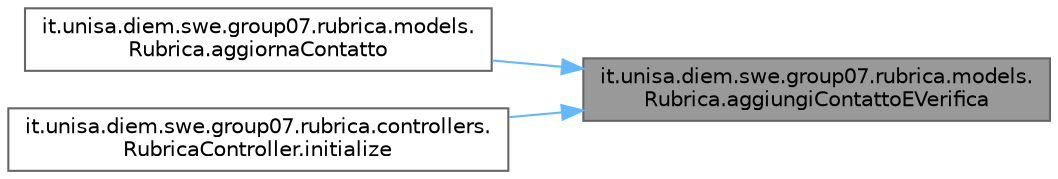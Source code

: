 digraph "it.unisa.diem.swe.group07.rubrica.models.Rubrica.aggiungiContattoEVerifica"
{
 // LATEX_PDF_SIZE
  bgcolor="transparent";
  edge [fontname=Helvetica,fontsize=10,labelfontname=Helvetica,labelfontsize=10];
  node [fontname=Helvetica,fontsize=10,shape=box,height=0.2,width=0.4];
  rankdir="RL";
  Node1 [id="Node000001",label="it.unisa.diem.swe.group07.rubrica.models.\lRubrica.aggiungiContattoEVerifica",height=0.2,width=0.4,color="gray40", fillcolor="grey60", style="filled", fontcolor="black",tooltip="il metodo aggiunge un contatto alla rubrica e verifica se l'aggiunta é andata a buon fine."];
  Node1 -> Node2 [id="edge3_Node000001_Node000002",dir="back",color="steelblue1",style="solid",tooltip=" "];
  Node2 [id="Node000002",label="it.unisa.diem.swe.group07.rubrica.models.\lRubrica.aggiornaContatto",height=0.2,width=0.4,color="grey40", fillcolor="white", style="filled",URL="$classit_1_1unisa_1_1diem_1_1swe_1_1group07_1_1rubrica_1_1models_1_1_rubrica.html#a16438865daa9d64349f5f709ce24bbcc",tooltip="il metodo consente di aggiornare un contatto esistente nella rubrica."];
  Node1 -> Node3 [id="edge4_Node000001_Node000003",dir="back",color="steelblue1",style="solid",tooltip=" "];
  Node3 [id="Node000003",label="it.unisa.diem.swe.group07.rubrica.controllers.\lRubricaController.initialize",height=0.2,width=0.4,color="grey40", fillcolor="white", style="filled",URL="$classit_1_1unisa_1_1diem_1_1swe_1_1group07_1_1rubrica_1_1controllers_1_1_rubrica_controller.html#acb62cc49f7e3289ddeb4f246b4f0a199",tooltip="Metodo di inizializzazione della vista e dei dati. Imposta la lista dei contatti, la configurazione d..."];
}
